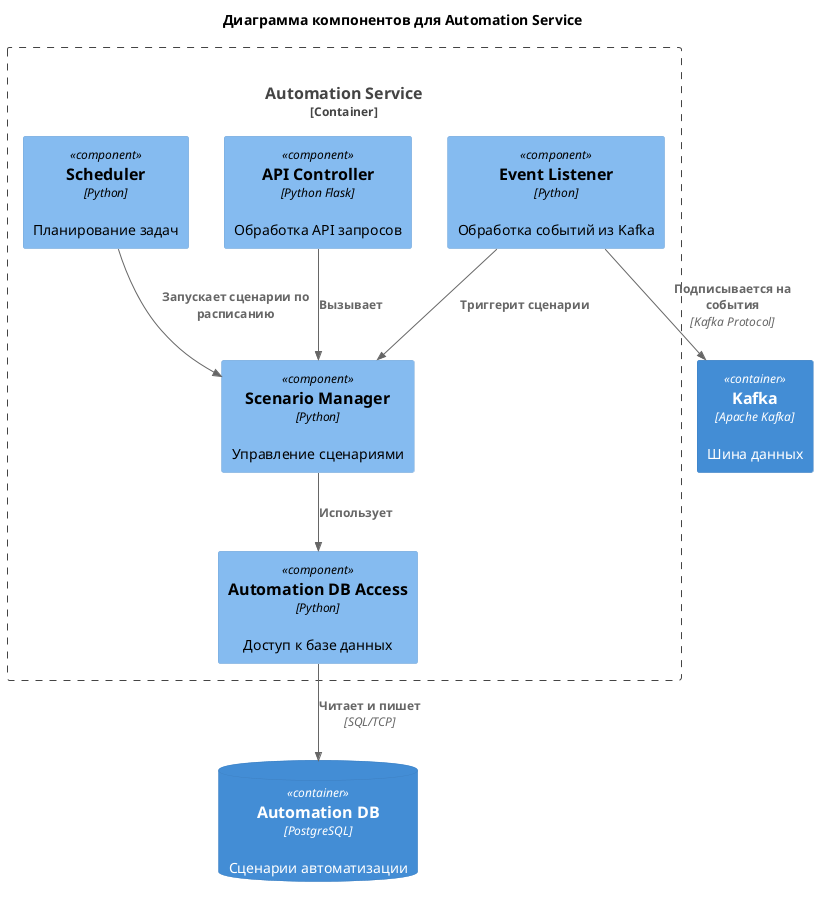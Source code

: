 @startuml
!include <C4/C4>
!include <C4/C4_Context>
!include <C4/C4_Container>
!include <C4/C4_Component>

title Диаграмма компонентов для Automation Service

Container_Boundary(automationService, "Automation Service", $tags="") {
    Component(automationService.APIController, "API Controller", $techn="Python Flask", $descr="Обработка API запросов")
    Component(automationService.ScenarioManager, "Scenario Manager", $techn="Python", $descr="Управление сценариями")
    Component(automationService.EventListener, "Event Listener", $techn="Python", $descr="Обработка событий из Kafka")
    Component(automationService.Scheduler, "Scheduler", $techn="Python", $descr="Планирование задач")
    Component(automationService.AutomationDBAccess, "Automation DB Access", $techn="Python", $descr="Доступ к базе данных")
}

ContainerDb(automationDb, "Automation DB", $techn="PostgreSQL", $descr="Сценарии автоматизации")
Container(kafka, "Kafka", $techn="Apache Kafka", $descr="Шина данных")

Rel(automationService.APIController, automationService.ScenarioManager, "Вызывает", $techn="", $tags="", $link="")
Rel(automationService.ScenarioManager, automationService.AutomationDBAccess, "Использует", $techn="", $tags="", $link="")
Rel(automationService.EventListener, automationService.ScenarioManager, "Триггерит сценарии", $techn="", $tags="", $link="")
Rel(automationService.AutomationDBAccess, automationDb, "Читает и пишет", $techn="SQL/TCP", $tags="", $link="")
Rel(automationService.EventListener, kafka, "Подписывается на события", $techn="Kafka Protocol", $tags="", $link="")
Rel(automationService.Scheduler, automationService.ScenarioManager, "Запускает сценарии по расписанию", $techn="", $tags="", $link="")

@enduml
